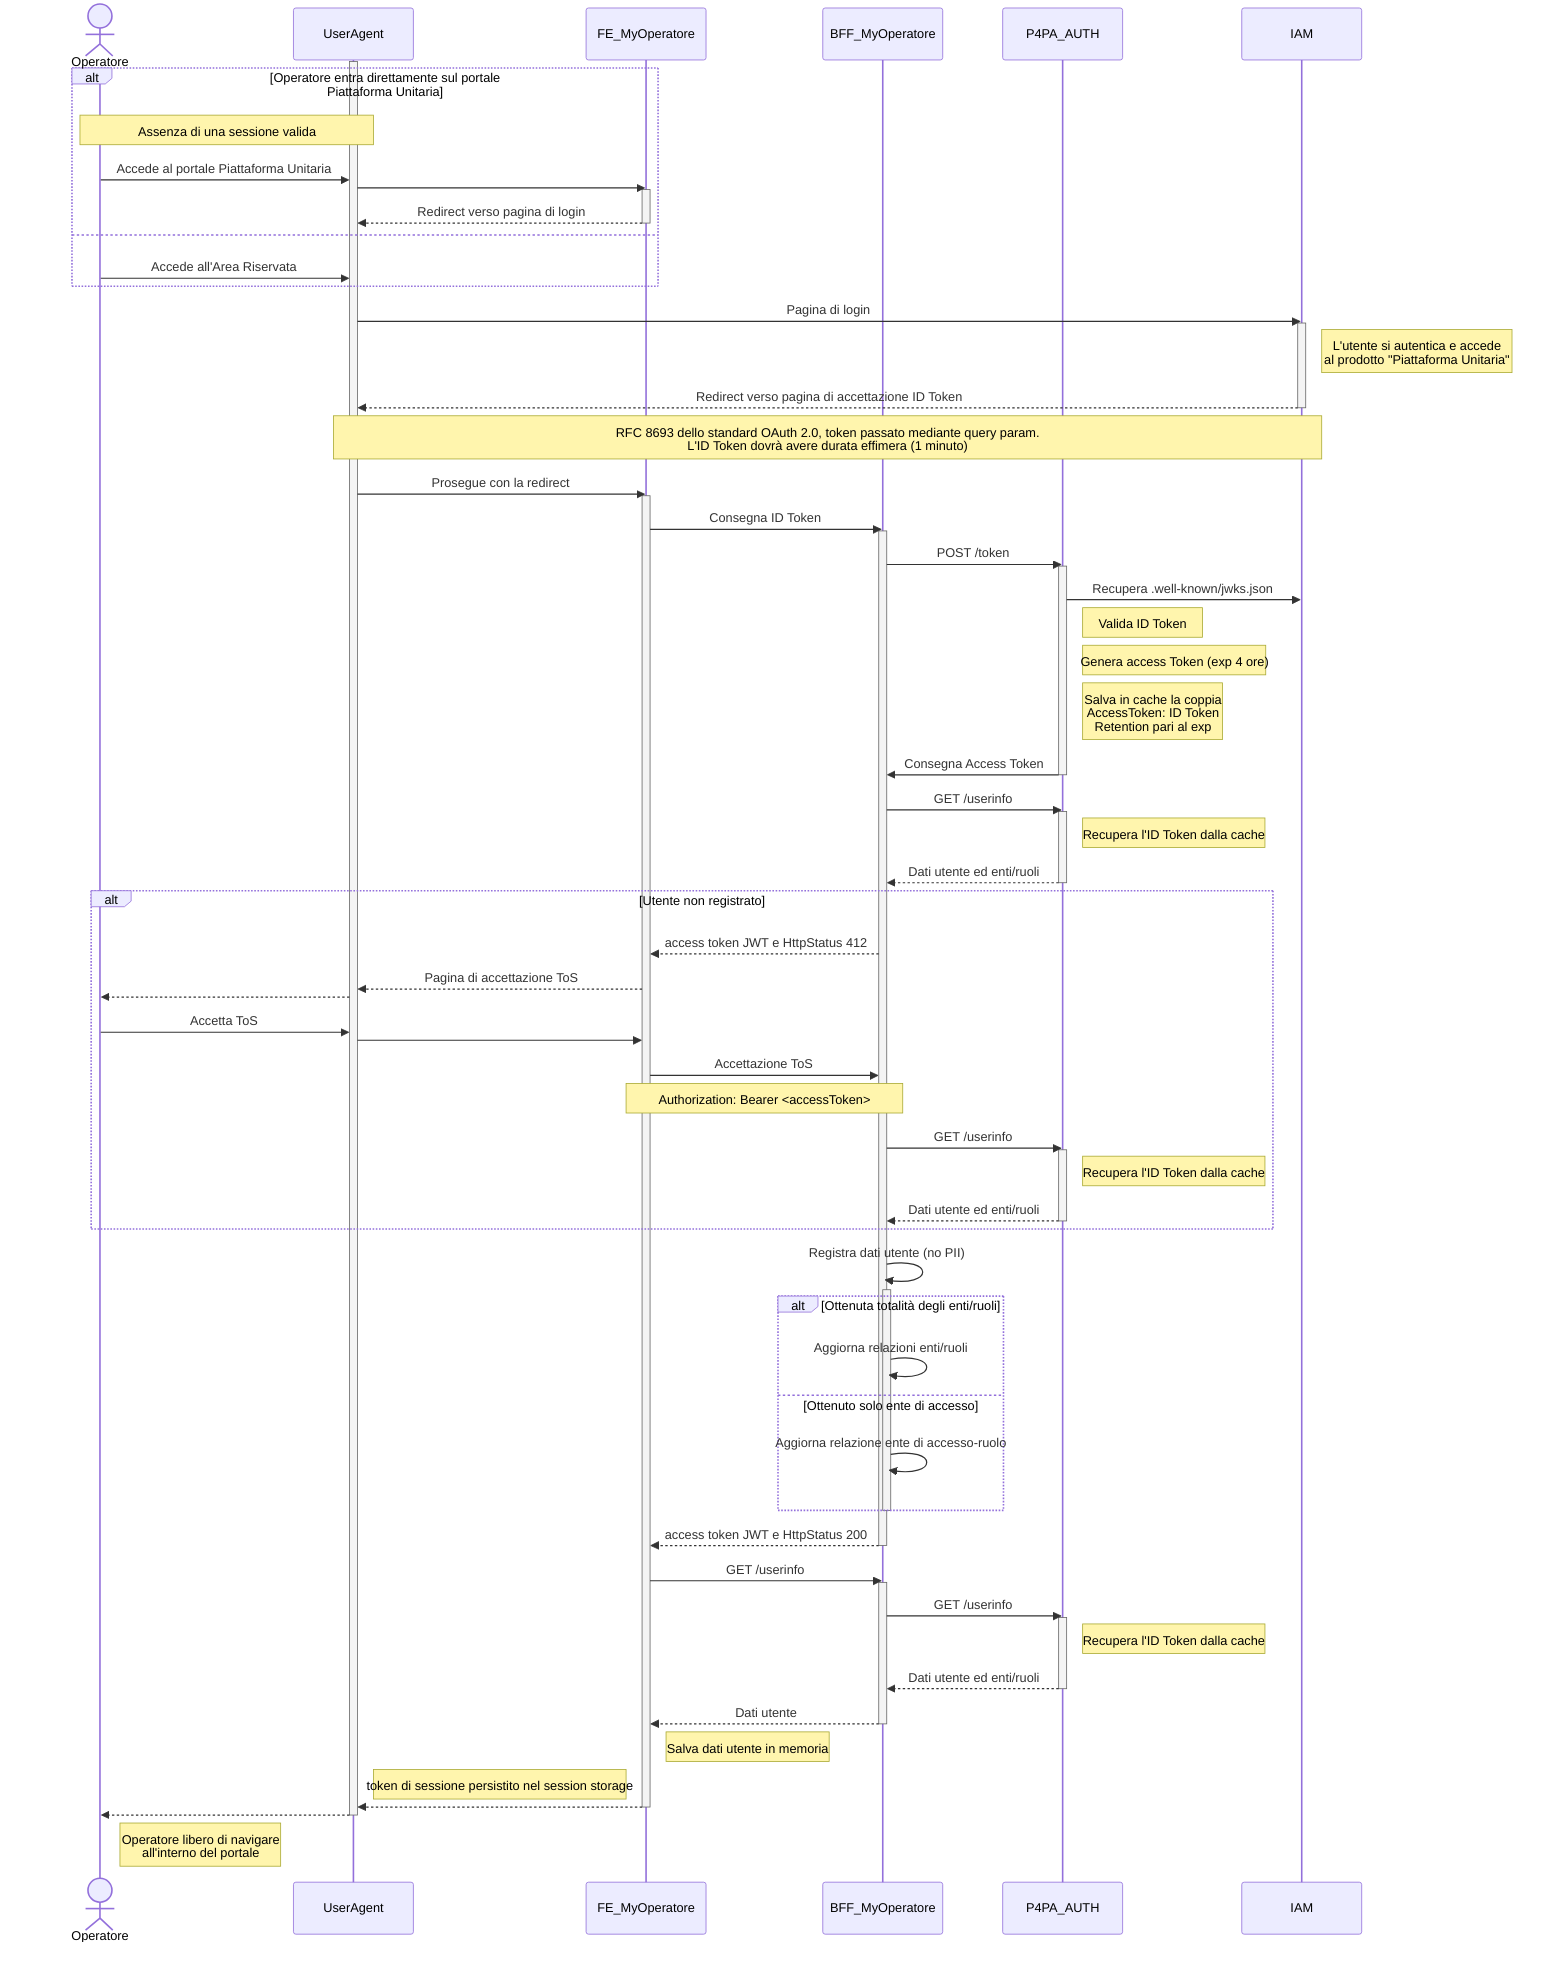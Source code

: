 sequenceDiagram
    actor Operatore
    participant UserAgent
    participant FE as FE_MyOperatore
    participant BFF as BFF_MyOperatore
    participant AUTH as P4PA_AUTH
    participant IAM

    activate UserAgent
        alt Operatore entra direttamente sul portale Piattaforma Unitaria
            note over Operatore, UserAgent: Assenza di una sessione valida
            Operatore ->> UserAgent: Accede al portale Piattaforma Unitaria

            UserAgent ->> FE: #
            activate FE
                FE -->> UserAgent: Redirect verso pagina di login
            deactivate FE
        else
            Operatore ->> UserAgent: Accede all'Area Riservata
        end

        UserAgent ->> IAM: Pagina di login
        activate IAM
            note right of IAM: L'utente si autentica e accede<br />al prodotto "Piattaforma Unitaria"
            IAM -->> UserAgent: Redirect verso pagina di accettazione ID Token
        deactivate IAM
        note over UserAgent, IAM: RFC 8693 dello standard OAuth 2.0, token passato mediante query param.<BR />L'ID Token dovrà avere durata effimera (1 minuto)

        UserAgent ->> FE: Prosegue con la redirect
        activate FE
            FE ->> BFF: Consegna ID Token
            activate BFF
                BFF ->> AUTH: POST /token
                activate AUTH
                    AUTH ->> IAM: Recupera .well-known/jwks.json
                    note right of AUTH: Valida ID Token
                    note right of AUTH: Genera access Token (exp 4 ore)
                    note right of AUTH: Salva in cache la coppia<BR />AccessToken: ID Token<BR />Retention pari al exp
                    AUTH ->> BFF: Consegna Access Token
                deactivate AUTH

                BFF ->> AUTH: GET /userinfo
                activate AUTH
                    note right of AUTH: Recupera l'ID Token dalla cache
                    AUTH -->> BFF: Dati utente ed enti/ruoli
                deactivate AUTH

                alt Utente non registrato
                    BFF -->> FE: access token JWT e HttpStatus 412
                    FE -->> UserAgent: Pagina di accettazione ToS
                    UserAgent -->> Operatore: #
                    Operatore ->> UserAgent: Accetta ToS
                    UserAgent ->> FE: #
                    FE ->> BFF: Accettazione ToS
                    note over FE, BFF: Authorization: Bearer <accessToken>
                    BFF ->> AUTH: GET /userinfo
                    activate AUTH
                        note right of AUTH: Recupera l'ID Token dalla cache
                        AUTH -->> BFF: Dati utente ed enti/ruoli
                    deactivate AUTH
                end

                BFF ->> BFF: Registra dati utente (no PII)
                activate BFF
                    alt Ottenuta totalità degli enti/ruoli
                        BFF ->> BFF: Aggiorna relazioni enti/ruoli
                    else Ottenuto solo ente di accesso
                        BFF ->> BFF: Aggiorna relazione ente di accesso-ruolo
                    end
                deactivate BFF

                BFF -->> FE: access token JWT e HttpStatus 200
            deactivate BFF

            FE ->> BFF: GET /userinfo
            activate BFF
                BFF ->> AUTH: GET /userinfo
                activate AUTH
                    note right of AUTH: Recupera l'ID Token dalla cache
                    AUTH -->> BFF: Dati utente ed enti/ruoli
                deactivate AUTH
            BFF -->> FE: Dati utente
            deactivate BFF
            note right of FE: Salva dati utente in memoria

            note right of UserAgent: token di sessione persistito nel session storage
            FE -->> UserAgent: #
        deactivate FE

        UserAgent -->> Operatore: #
    deactivate UserAgent

    note right of Operatore: Operatore libero di navigare<BR />all'interno del portale